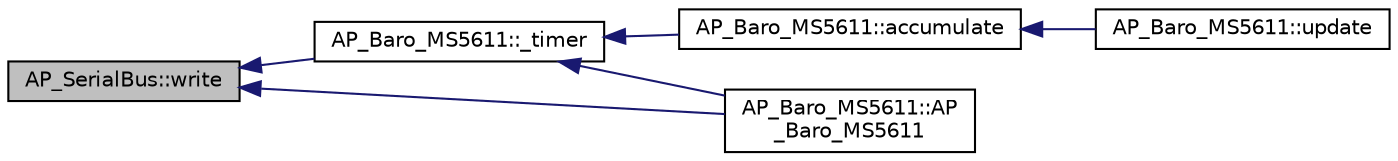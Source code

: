 digraph "AP_SerialBus::write"
{
 // INTERACTIVE_SVG=YES
  edge [fontname="Helvetica",fontsize="10",labelfontname="Helvetica",labelfontsize="10"];
  node [fontname="Helvetica",fontsize="10",shape=record];
  rankdir="LR";
  Node1 [label="AP_SerialBus::write",height=0.2,width=0.4,color="black", fillcolor="grey75", style="filled" fontcolor="black"];
  Node1 -> Node2 [dir="back",color="midnightblue",fontsize="10",style="solid",fontname="Helvetica"];
  Node2 [label="AP_Baro_MS5611::_timer",height=0.2,width=0.4,color="black", fillcolor="white", style="filled",URL="$classAP__Baro__MS5611.html#a754a45cd1e595ebd27fc4516341f3528"];
  Node2 -> Node3 [dir="back",color="midnightblue",fontsize="10",style="solid",fontname="Helvetica"];
  Node3 [label="AP_Baro_MS5611::accumulate",height=0.2,width=0.4,color="black", fillcolor="white", style="filled",URL="$classAP__Baro__MS5611.html#ab150f02d7a128f50c583578a411ed34d"];
  Node3 -> Node4 [dir="back",color="midnightblue",fontsize="10",style="solid",fontname="Helvetica"];
  Node4 [label="AP_Baro_MS5611::update",height=0.2,width=0.4,color="black", fillcolor="white", style="filled",URL="$classAP__Baro__MS5611.html#aaabf16d34651abefbe5a9c81f1eb7016"];
  Node2 -> Node5 [dir="back",color="midnightblue",fontsize="10",style="solid",fontname="Helvetica"];
  Node5 [label="AP_Baro_MS5611::AP\l_Baro_MS5611",height=0.2,width=0.4,color="black", fillcolor="white", style="filled",URL="$classAP__Baro__MS5611.html#a5e36586ae33638288843d7bc9ba5c607"];
  Node1 -> Node5 [dir="back",color="midnightblue",fontsize="10",style="solid",fontname="Helvetica"];
}
